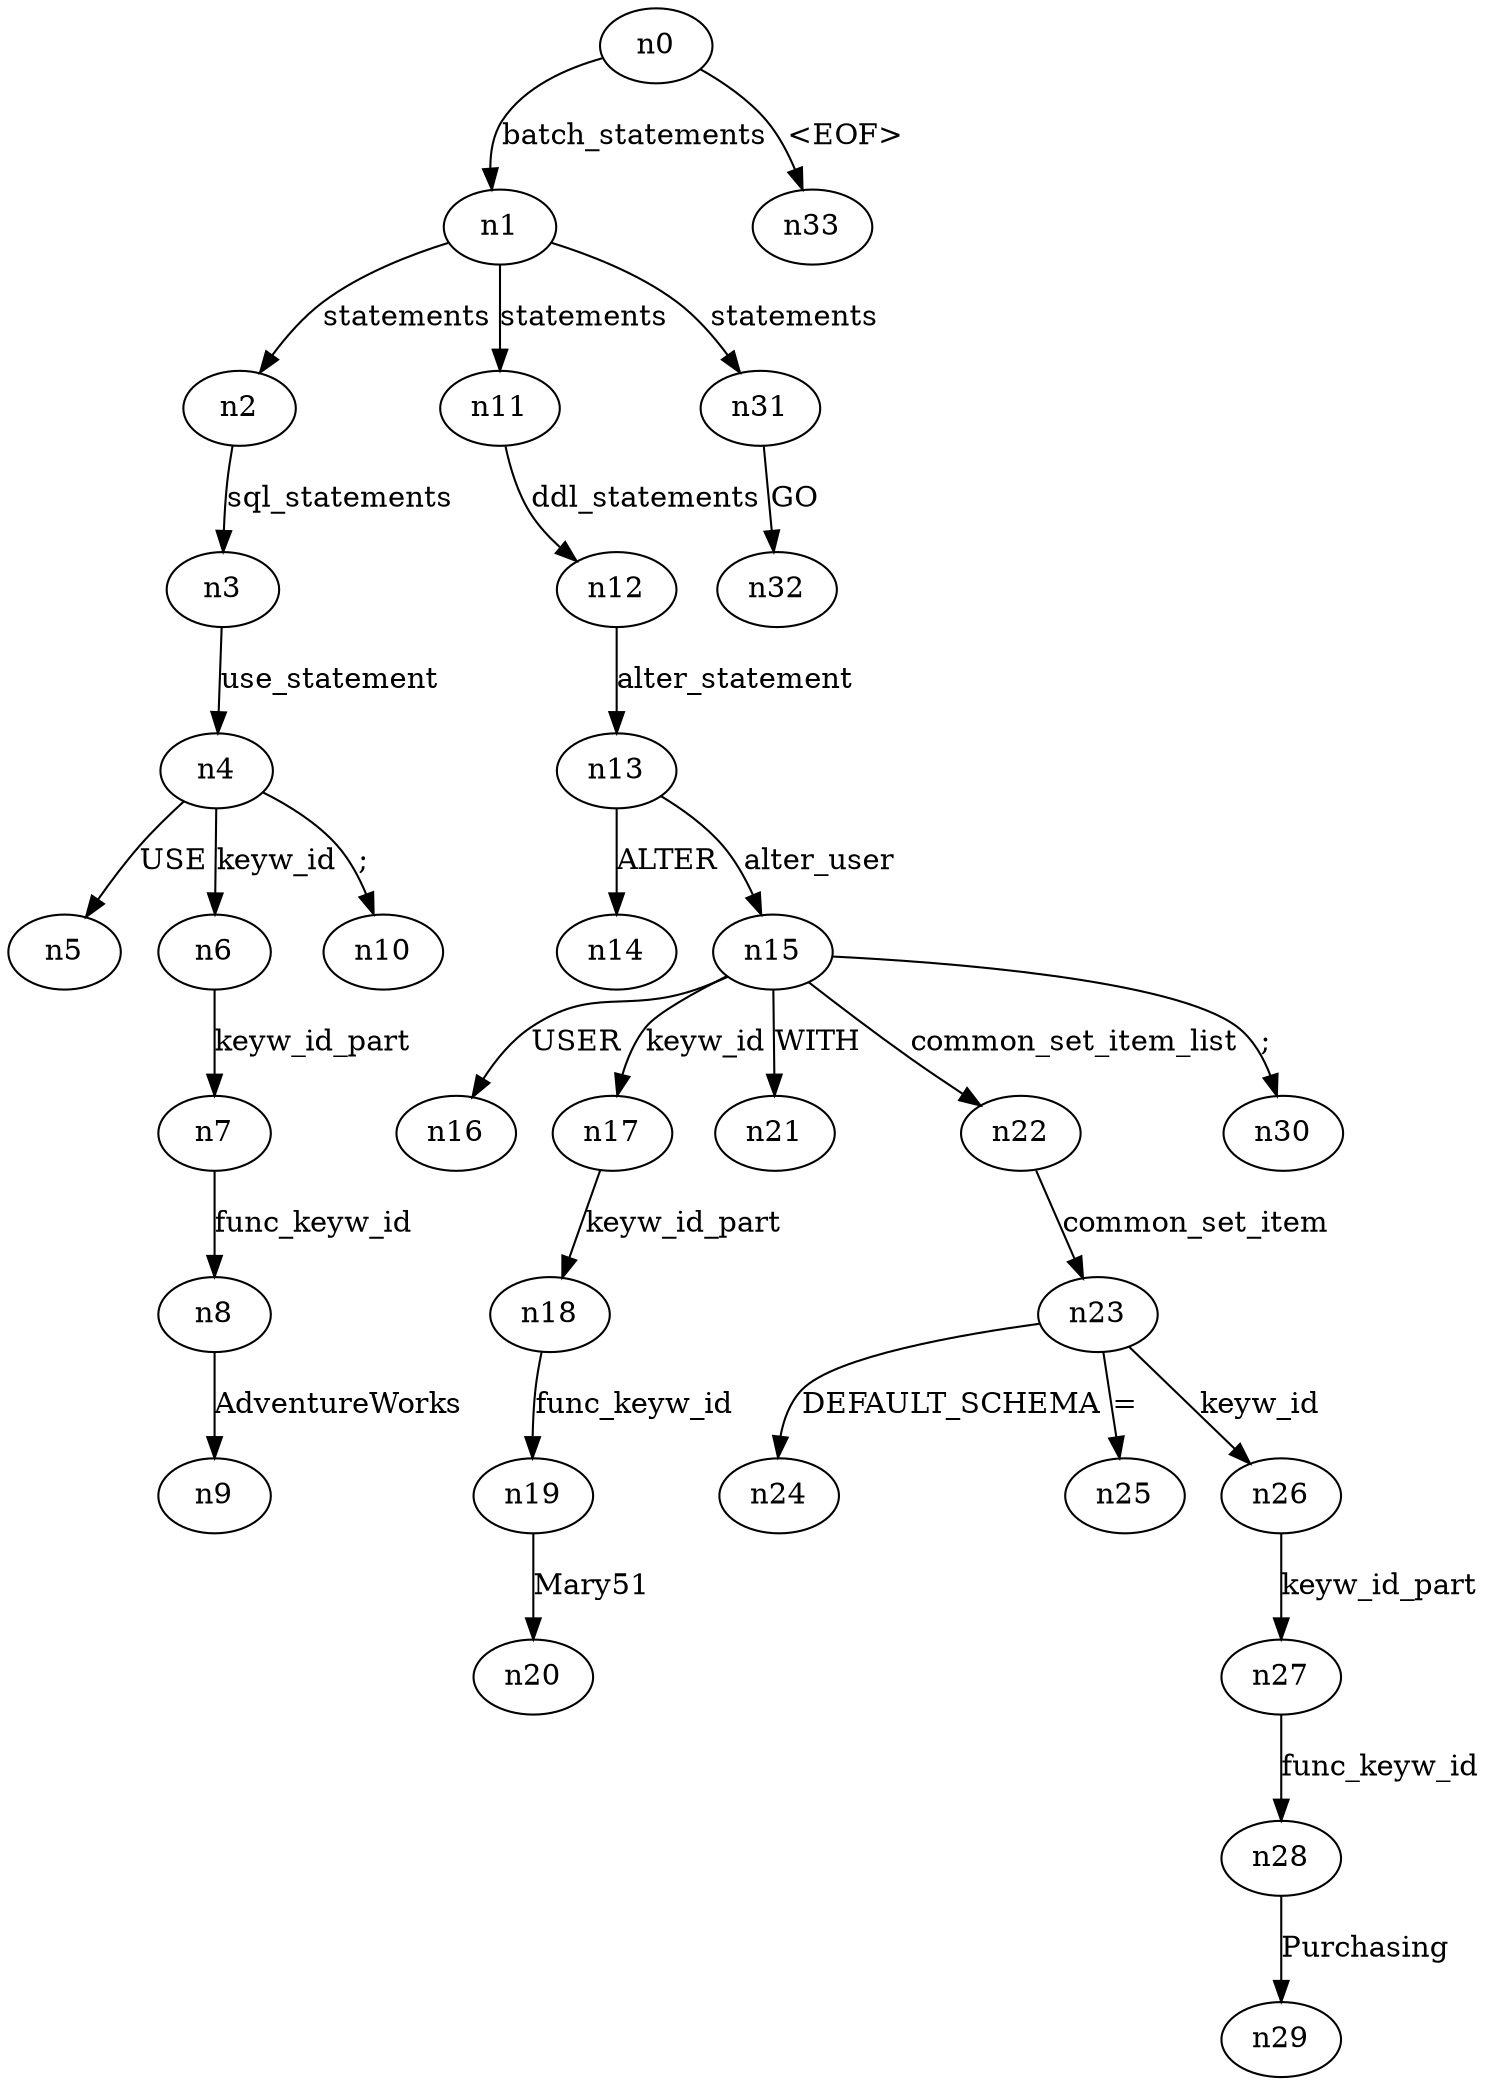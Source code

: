 digraph ParseTree {
  n0 -> n1 [label="batch_statements"];
  n1 -> n2 [label="statements"];
  n2 -> n3 [label="sql_statements"];
  n3 -> n4 [label="use_statement"];
  n4 -> n5 [label="USE"];
  n4 -> n6 [label="keyw_id"];
  n6 -> n7 [label="keyw_id_part"];
  n7 -> n8 [label="func_keyw_id"];
  n8 -> n9 [label="AdventureWorks"];
  n4 -> n10 [label=";"];
  n1 -> n11 [label="statements"];
  n11 -> n12 [label="ddl_statements"];
  n12 -> n13 [label="alter_statement"];
  n13 -> n14 [label="ALTER"];
  n13 -> n15 [label="alter_user"];
  n15 -> n16 [label="USER"];
  n15 -> n17 [label="keyw_id"];
  n17 -> n18 [label="keyw_id_part"];
  n18 -> n19 [label="func_keyw_id"];
  n19 -> n20 [label="Mary51"];
  n15 -> n21 [label="WITH"];
  n15 -> n22 [label="common_set_item_list"];
  n22 -> n23 [label="common_set_item"];
  n23 -> n24 [label="DEFAULT_SCHEMA"];
  n23 -> n25 [label="="];
  n23 -> n26 [label="keyw_id"];
  n26 -> n27 [label="keyw_id_part"];
  n27 -> n28 [label="func_keyw_id"];
  n28 -> n29 [label="Purchasing"];
  n15 -> n30 [label=";"];
  n1 -> n31 [label="statements"];
  n31 -> n32 [label="GO"];
  n0 -> n33 [label="<EOF>"];
}